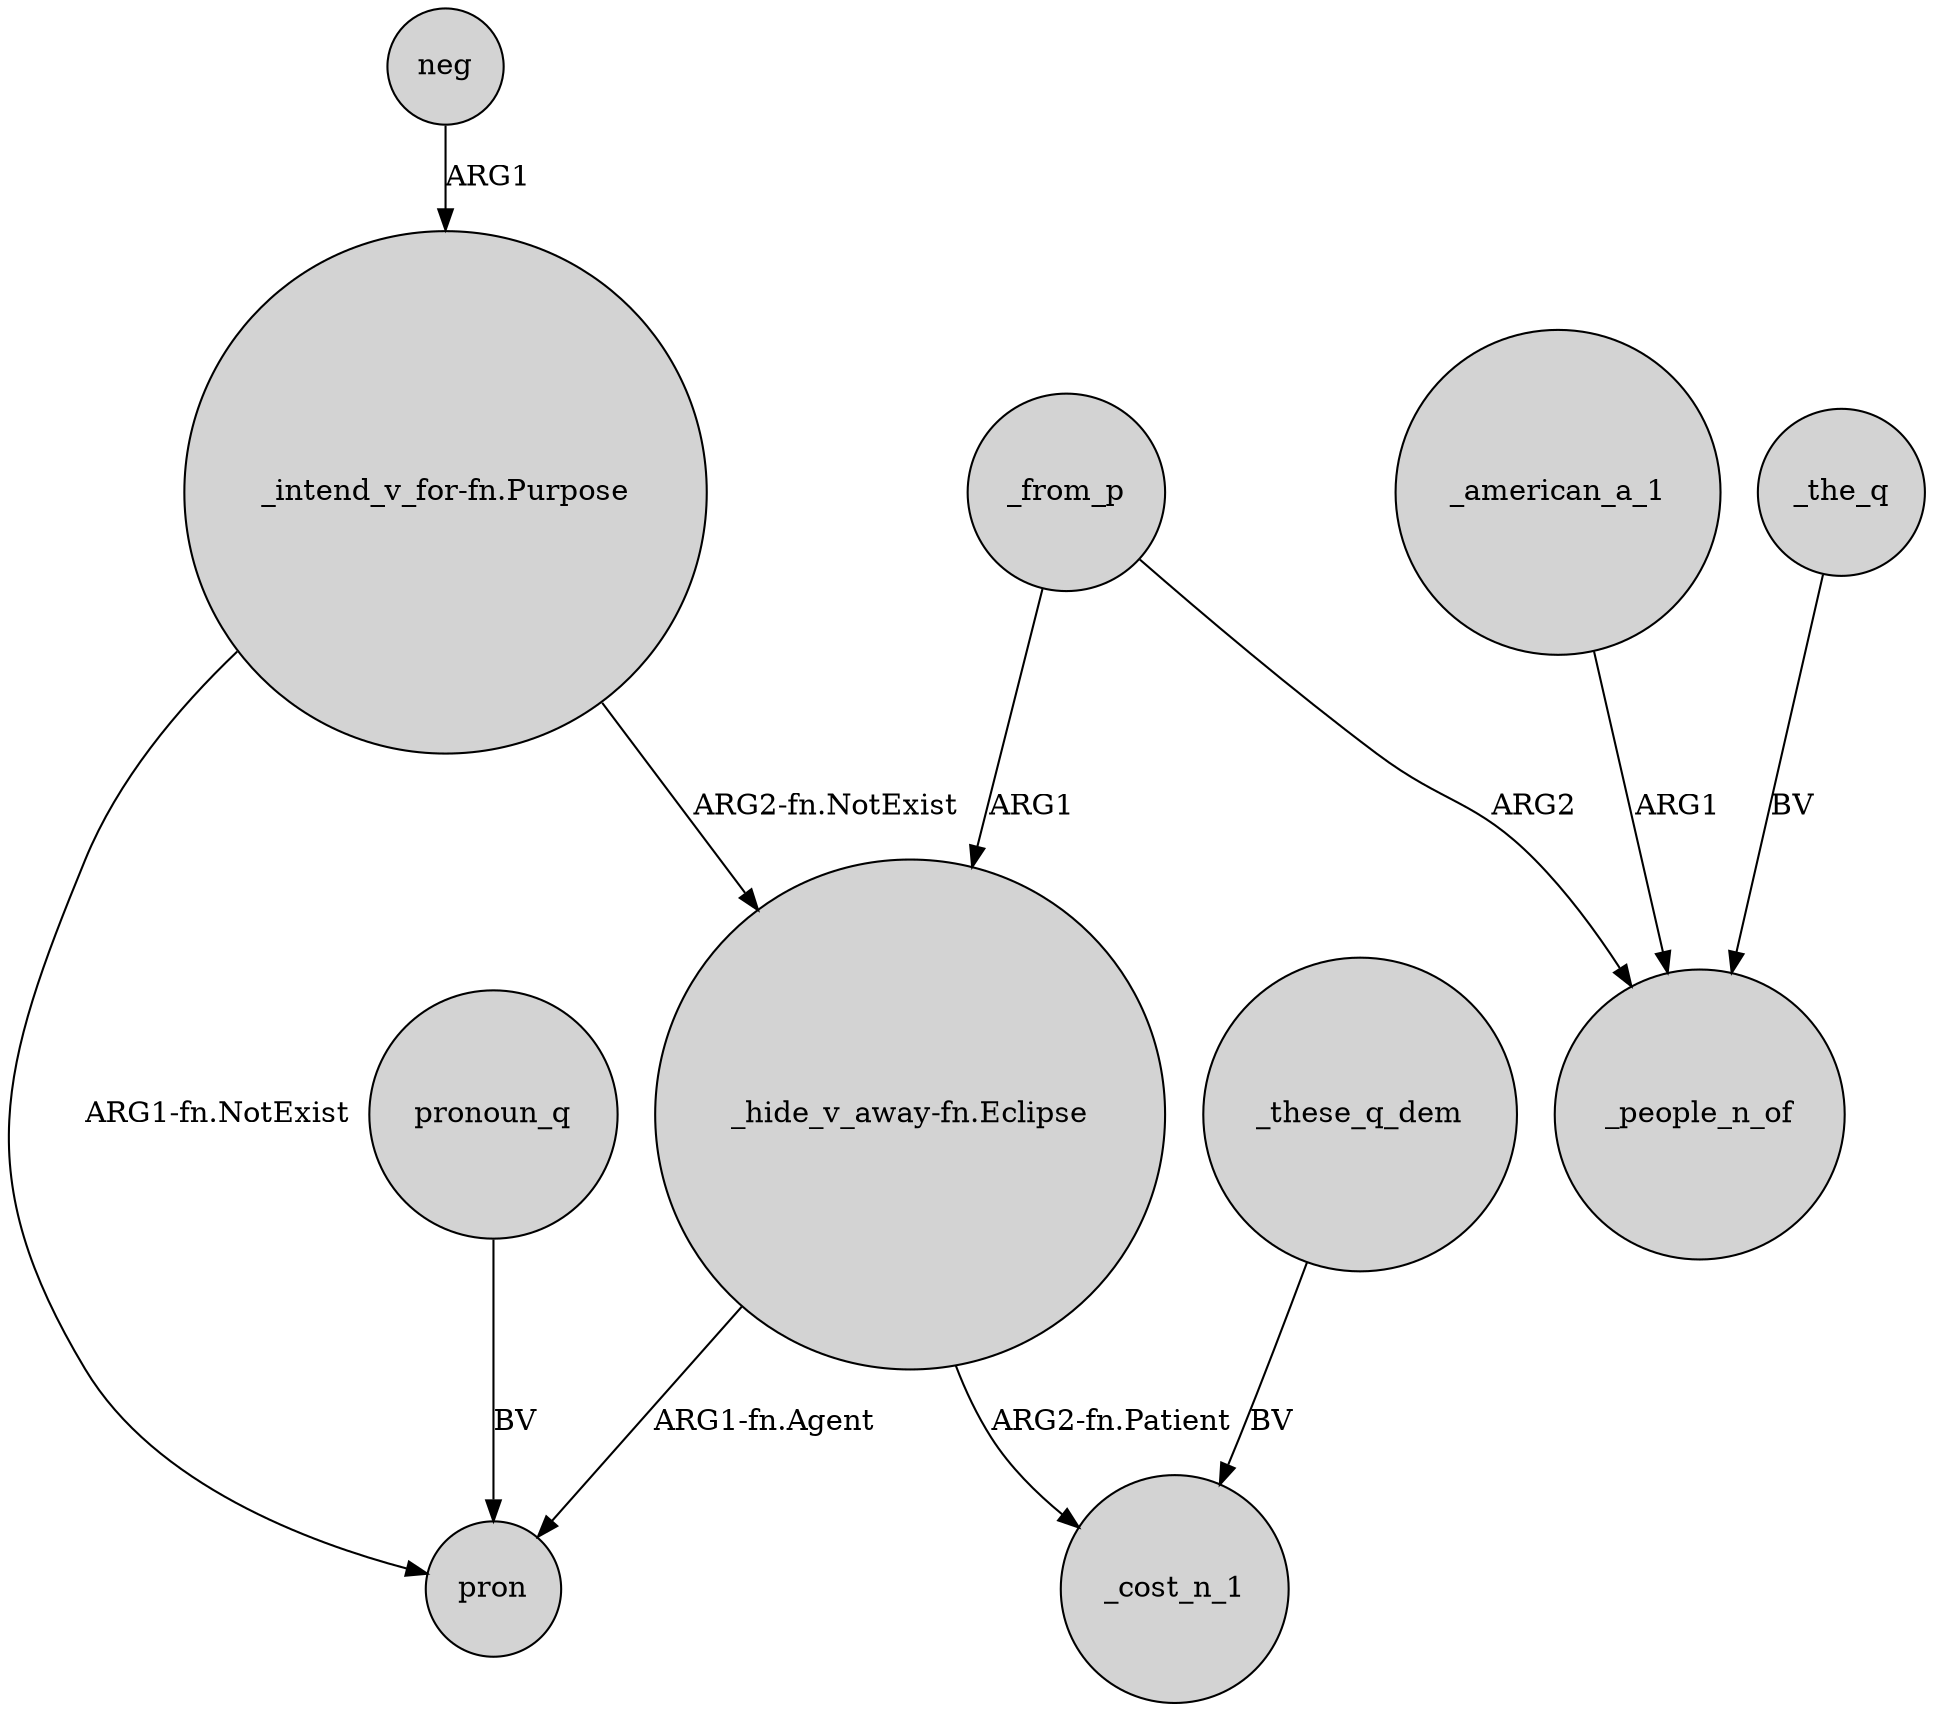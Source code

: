 digraph {
	node [shape=circle style=filled]
	"_hide_v_away-fn.Eclipse" -> pron [label="ARG1-fn.Agent"]
	_american_a_1 -> _people_n_of [label=ARG1]
	_from_p -> _people_n_of [label=ARG2]
	"_hide_v_away-fn.Eclipse" -> _cost_n_1 [label="ARG2-fn.Patient"]
	neg -> "_intend_v_for-fn.Purpose" [label=ARG1]
	_the_q -> _people_n_of [label=BV]
	"_intend_v_for-fn.Purpose" -> pron [label="ARG1-fn.NotExist"]
	_from_p -> "_hide_v_away-fn.Eclipse" [label=ARG1]
	"_intend_v_for-fn.Purpose" -> "_hide_v_away-fn.Eclipse" [label="ARG2-fn.NotExist"]
	_these_q_dem -> _cost_n_1 [label=BV]
	pronoun_q -> pron [label=BV]
}
